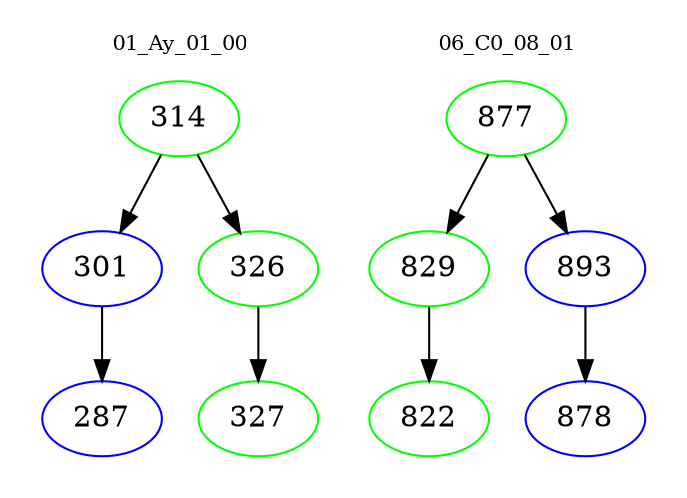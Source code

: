 digraph{
subgraph cluster_0 {
color = white
label = "01_Ay_01_00";
fontsize=10;
T0_314 [label="314", color="green"]
T0_314 -> T0_301 [color="black"]
T0_301 [label="301", color="blue"]
T0_301 -> T0_287 [color="black"]
T0_287 [label="287", color="blue"]
T0_314 -> T0_326 [color="black"]
T0_326 [label="326", color="green"]
T0_326 -> T0_327 [color="black"]
T0_327 [label="327", color="green"]
}
subgraph cluster_1 {
color = white
label = "06_C0_08_01";
fontsize=10;
T1_877 [label="877", color="green"]
T1_877 -> T1_829 [color="black"]
T1_829 [label="829", color="green"]
T1_829 -> T1_822 [color="black"]
T1_822 [label="822", color="green"]
T1_877 -> T1_893 [color="black"]
T1_893 [label="893", color="blue"]
T1_893 -> T1_878 [color="black"]
T1_878 [label="878", color="blue"]
}
}
